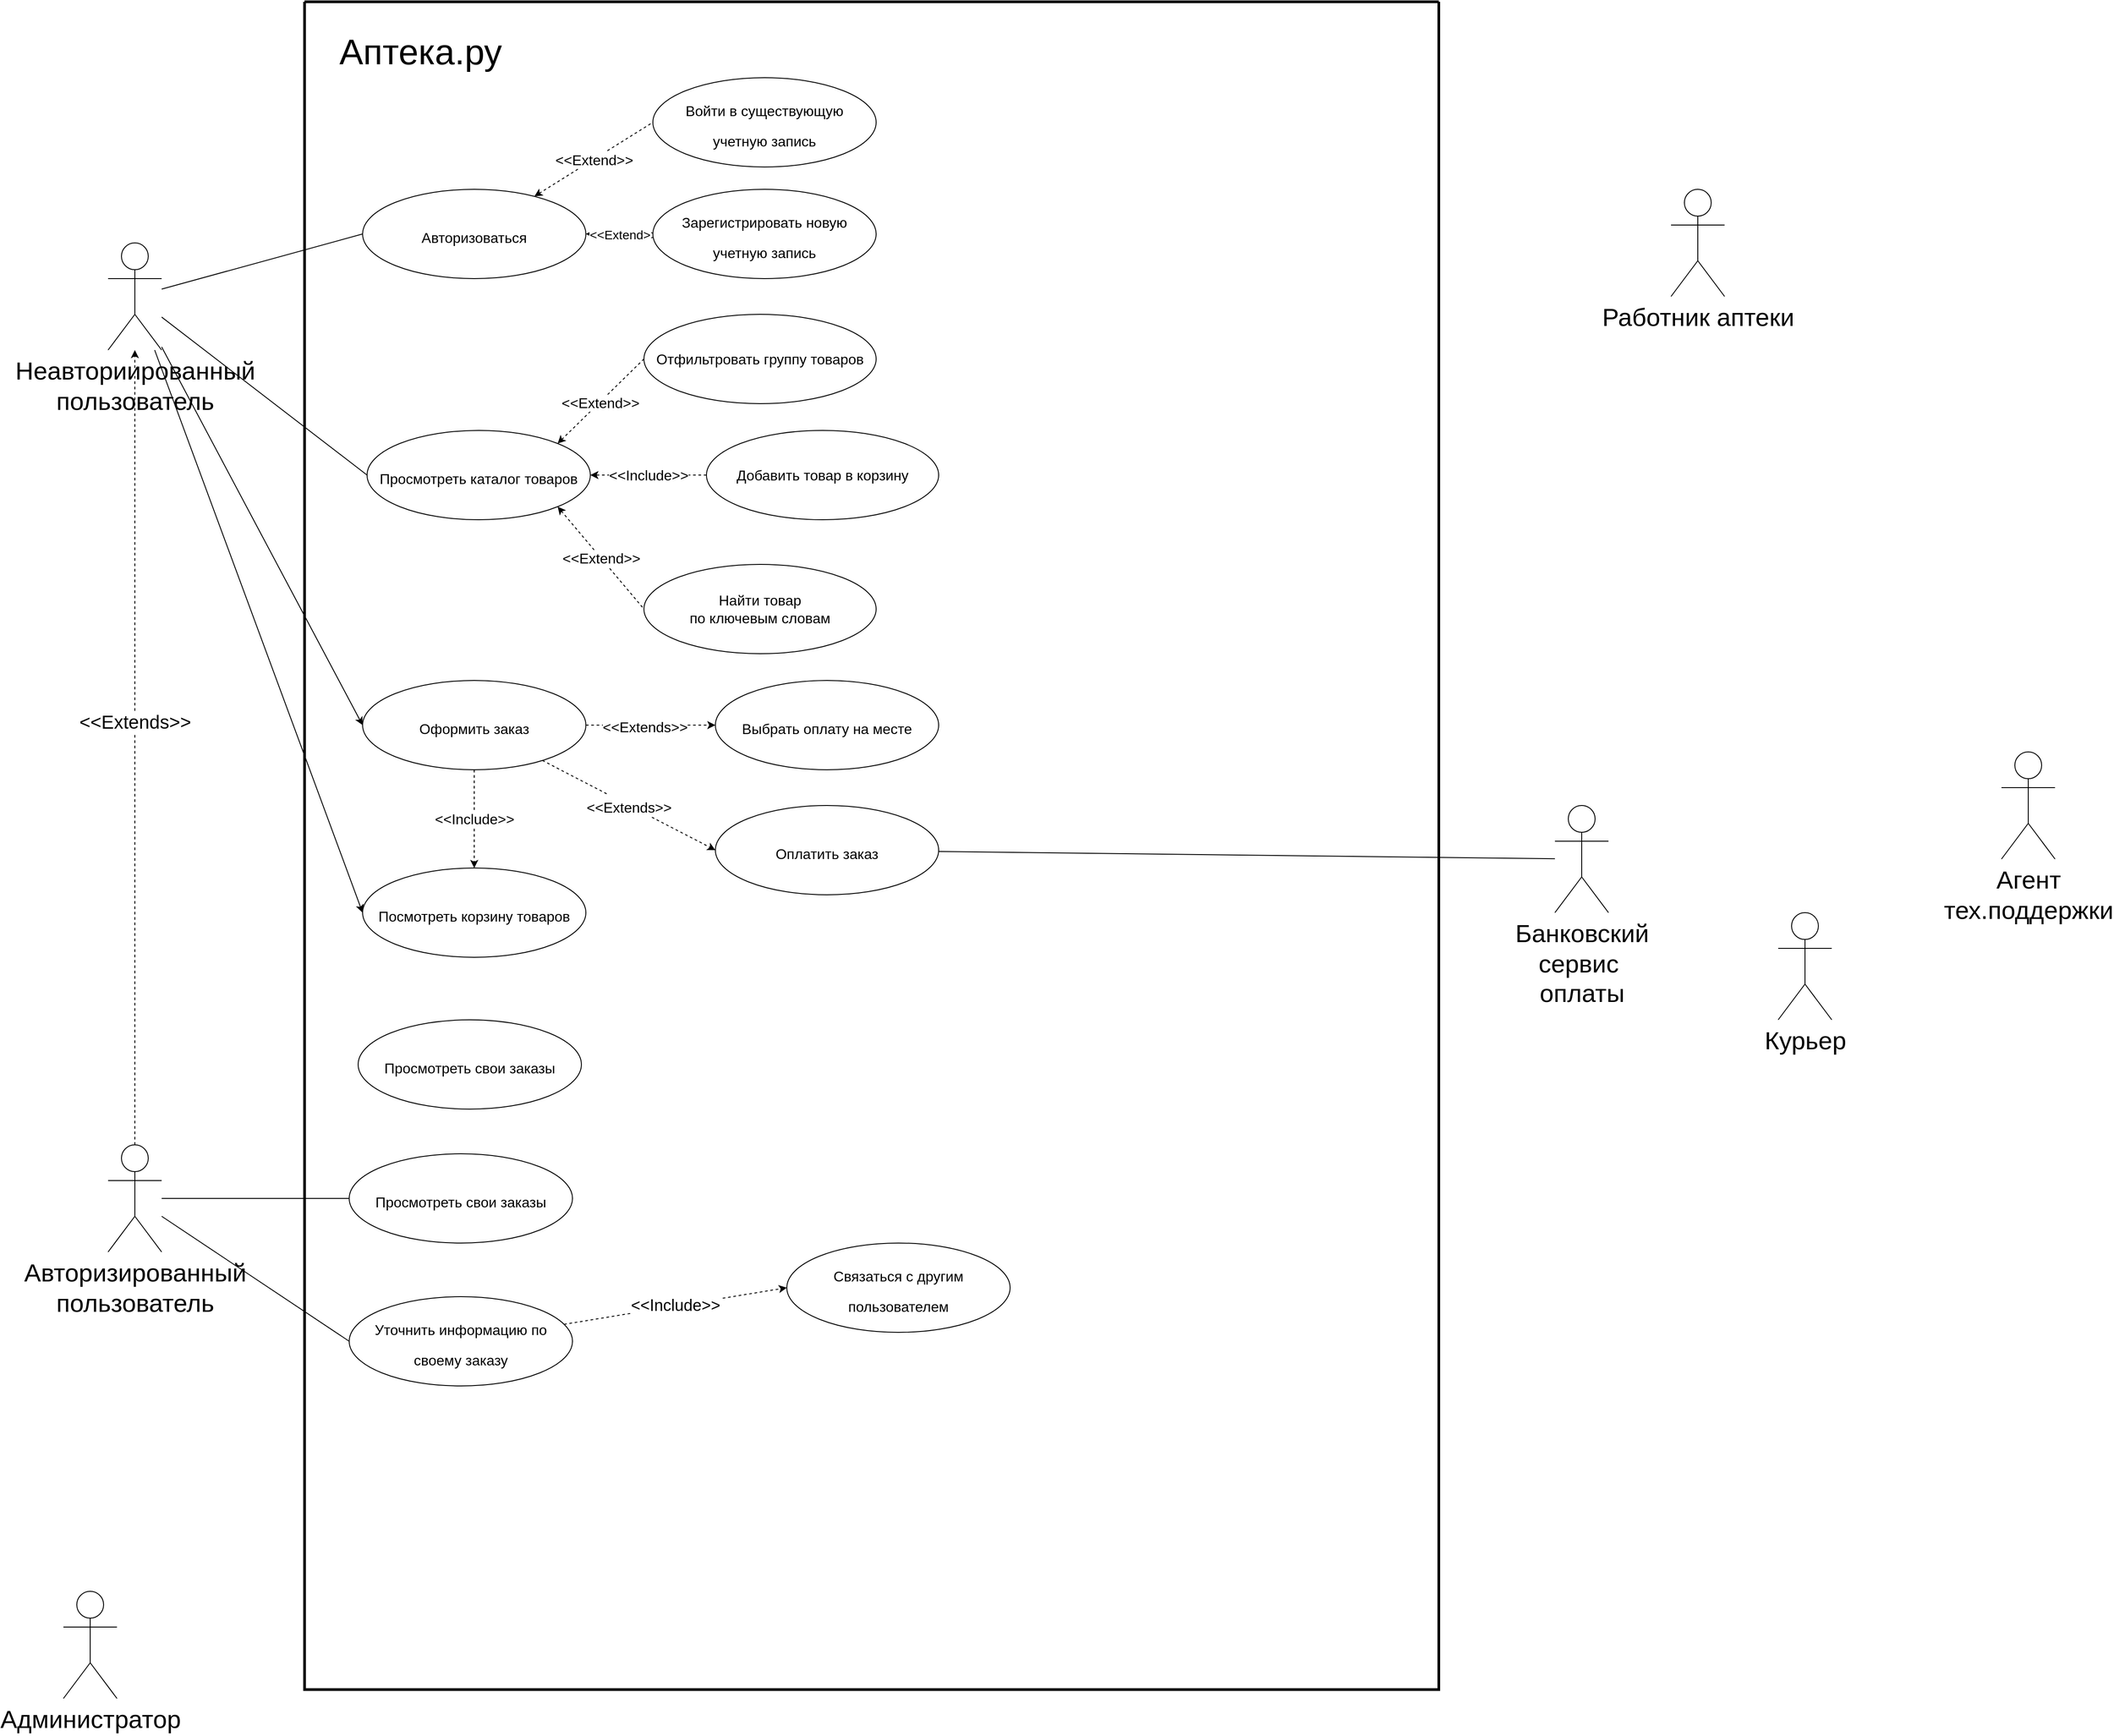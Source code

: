 <mxfile version="20.6.0" type="github">
  <diagram id="BfHHQxl7yQTOUQ45r79P" name="Page-1">
    <mxGraphModel dx="1887" dy="2095" grid="1" gridSize="10" guides="1" tooltips="1" connect="1" arrows="1" fold="1" page="1" pageScale="1" pageWidth="850" pageHeight="1100" math="0" shadow="0">
      <root>
        <mxCell id="0" />
        <mxCell id="1" parent="0" />
        <mxCell id="L2ZxgYpfDoMjbY5Y4h9z-20" style="rounded=0;orthogonalLoop=1;jettySize=auto;html=1;fontSize=16;endArrow=none;endFill=0;entryX=0;entryY=0.5;entryDx=0;entryDy=0;" edge="1" parent="1" source="L2ZxgYpfDoMjbY5Y4h9z-3" target="L2ZxgYpfDoMjbY5Y4h9z-17">
          <mxGeometry relative="1" as="geometry" />
        </mxCell>
        <mxCell id="L2ZxgYpfDoMjbY5Y4h9z-28" style="edgeStyle=none;rounded=0;orthogonalLoop=1;jettySize=auto;html=1;entryX=0;entryY=0.5;entryDx=0;entryDy=0;fontSize=16;startArrow=none;startFill=0;endArrow=classic;endFill=1;" edge="1" parent="1" source="L2ZxgYpfDoMjbY5Y4h9z-3" target="L2ZxgYpfDoMjbY5Y4h9z-26">
          <mxGeometry relative="1" as="geometry" />
        </mxCell>
        <mxCell id="L2ZxgYpfDoMjbY5Y4h9z-32" style="edgeStyle=none;rounded=0;orthogonalLoop=1;jettySize=auto;html=1;entryX=0;entryY=0.5;entryDx=0;entryDy=0;fontSize=16;startArrow=none;startFill=0;endArrow=classic;endFill=1;" edge="1" parent="1" source="L2ZxgYpfDoMjbY5Y4h9z-3" target="L2ZxgYpfDoMjbY5Y4h9z-29">
          <mxGeometry relative="1" as="geometry" />
        </mxCell>
        <mxCell id="L2ZxgYpfDoMjbY5Y4h9z-50" style="edgeStyle=none;rounded=0;orthogonalLoop=1;jettySize=auto;html=1;entryX=0;entryY=0.5;entryDx=0;entryDy=0;fontSize=16;startArrow=none;startFill=0;endArrow=none;endFill=0;" edge="1" parent="1" source="L2ZxgYpfDoMjbY5Y4h9z-3" target="L2ZxgYpfDoMjbY5Y4h9z-47">
          <mxGeometry relative="1" as="geometry" />
        </mxCell>
        <mxCell id="L2ZxgYpfDoMjbY5Y4h9z-3" value="Неавториированный&lt;br&gt;пользователь" style="shape=umlActor;verticalLabelPosition=bottom;verticalAlign=top;html=1;outlineConnect=0;fontSize=28;" vertex="1" parent="1">
          <mxGeometry x="140" y="230" width="60" height="120" as="geometry" />
        </mxCell>
        <mxCell id="L2ZxgYpfDoMjbY5Y4h9z-34" style="edgeStyle=none;rounded=0;orthogonalLoop=1;jettySize=auto;html=1;fontSize=18;startArrow=none;startFill=0;endArrow=classic;endFill=1;dashed=1;" edge="1" parent="1" source="L2ZxgYpfDoMjbY5Y4h9z-4" target="L2ZxgYpfDoMjbY5Y4h9z-3">
          <mxGeometry relative="1" as="geometry" />
        </mxCell>
        <mxCell id="L2ZxgYpfDoMjbY5Y4h9z-35" value="&lt;font style=&quot;font-size: 21px;&quot;&gt;&amp;lt;&amp;lt;Extends&amp;gt;&amp;gt;&lt;/font&gt;" style="edgeLabel;html=1;align=center;verticalAlign=middle;resizable=0;points=[];fontSize=16;" vertex="1" connectable="0" parent="L2ZxgYpfDoMjbY5Y4h9z-34">
          <mxGeometry x="0.195" y="2" relative="1" as="geometry">
            <mxPoint x="2" y="58" as="offset" />
          </mxGeometry>
        </mxCell>
        <mxCell id="L2ZxgYpfDoMjbY5Y4h9z-61" style="edgeStyle=none;rounded=0;orthogonalLoop=1;jettySize=auto;html=1;entryX=0;entryY=0.5;entryDx=0;entryDy=0;fontSize=14;startArrow=none;startFill=0;endArrow=none;endFill=0;" edge="1" parent="1" source="L2ZxgYpfDoMjbY5Y4h9z-4" target="L2ZxgYpfDoMjbY5Y4h9z-60">
          <mxGeometry relative="1" as="geometry" />
        </mxCell>
        <mxCell id="L2ZxgYpfDoMjbY5Y4h9z-62" style="edgeStyle=none;rounded=0;orthogonalLoop=1;jettySize=auto;html=1;entryX=0;entryY=0.5;entryDx=0;entryDy=0;fontSize=14;startArrow=none;startFill=0;endArrow=none;endFill=0;" edge="1" parent="1" source="L2ZxgYpfDoMjbY5Y4h9z-4" target="L2ZxgYpfDoMjbY5Y4h9z-59">
          <mxGeometry relative="1" as="geometry" />
        </mxCell>
        <mxCell id="L2ZxgYpfDoMjbY5Y4h9z-4" value="Авторизированный&lt;br&gt;пользователь" style="shape=umlActor;verticalLabelPosition=bottom;verticalAlign=top;html=1;outlineConnect=0;fontSize=28;" vertex="1" parent="1">
          <mxGeometry x="140" y="1240" width="60" height="120" as="geometry" />
        </mxCell>
        <mxCell id="L2ZxgYpfDoMjbY5Y4h9z-5" value="Администратор" style="shape=umlActor;verticalLabelPosition=bottom;verticalAlign=top;html=1;outlineConnect=0;fontSize=28;" vertex="1" parent="1">
          <mxGeometry x="90" y="1740" width="60" height="120" as="geometry" />
        </mxCell>
        <mxCell id="L2ZxgYpfDoMjbY5Y4h9z-6" value="Курьер" style="shape=umlActor;verticalLabelPosition=bottom;verticalAlign=top;html=1;outlineConnect=0;fontSize=28;" vertex="1" parent="1">
          <mxGeometry x="2010" y="980" width="60" height="120" as="geometry" />
        </mxCell>
        <mxCell id="L2ZxgYpfDoMjbY5Y4h9z-7" value="Агент &lt;br&gt;тех.поддержки" style="shape=umlActor;verticalLabelPosition=bottom;verticalAlign=top;html=1;outlineConnect=0;fontSize=28;" vertex="1" parent="1">
          <mxGeometry x="2260" y="800" width="60" height="120" as="geometry" />
        </mxCell>
        <mxCell id="L2ZxgYpfDoMjbY5Y4h9z-8" value="Работник аптеки" style="shape=umlActor;verticalLabelPosition=bottom;verticalAlign=top;html=1;outlineConnect=0;fontSize=28;" vertex="1" parent="1">
          <mxGeometry x="1890" y="170" width="60" height="120" as="geometry" />
        </mxCell>
        <mxCell id="L2ZxgYpfDoMjbY5Y4h9z-46" style="edgeStyle=none;rounded=0;orthogonalLoop=1;jettySize=auto;html=1;fontSize=16;startArrow=none;startFill=0;endArrow=none;endFill=0;" edge="1" parent="1" source="L2ZxgYpfDoMjbY5Y4h9z-16" target="L2ZxgYpfDoMjbY5Y4h9z-36">
          <mxGeometry relative="1" as="geometry" />
        </mxCell>
        <mxCell id="L2ZxgYpfDoMjbY5Y4h9z-16" value="Банковский&lt;br&gt;сервис&amp;nbsp;&lt;br&gt;оплаты" style="shape=umlActor;verticalLabelPosition=bottom;verticalAlign=top;html=1;outlineConnect=0;fontSize=28;" vertex="1" parent="1">
          <mxGeometry x="1760" y="860" width="60" height="120" as="geometry" />
        </mxCell>
        <mxCell id="L2ZxgYpfDoMjbY5Y4h9z-23" value="&amp;lt;&amp;lt;Extend&amp;gt;&amp;gt;" style="rounded=0;orthogonalLoop=1;jettySize=auto;html=1;entryX=0;entryY=0.5;entryDx=0;entryDy=0;fontSize=16;endArrow=none;endFill=0;exitX=1;exitY=0;exitDx=0;exitDy=0;dashed=1;startArrow=classic;startFill=1;" edge="1" parent="1" source="L2ZxgYpfDoMjbY5Y4h9z-17" target="L2ZxgYpfDoMjbY5Y4h9z-18">
          <mxGeometry x="-0.007" relative="1" as="geometry">
            <mxPoint y="1" as="offset" />
          </mxGeometry>
        </mxCell>
        <mxCell id="L2ZxgYpfDoMjbY5Y4h9z-24" value="&amp;lt;&amp;lt;Extend&amp;gt;&amp;gt;" style="edgeStyle=none;rounded=0;orthogonalLoop=1;jettySize=auto;html=1;fontSize=16;endArrow=none;endFill=0;exitX=1;exitY=1;exitDx=0;exitDy=0;entryX=0;entryY=0.5;entryDx=0;entryDy=0;dashed=1;startArrow=classic;startFill=1;" edge="1" parent="1" source="L2ZxgYpfDoMjbY5Y4h9z-17" target="L2ZxgYpfDoMjbY5Y4h9z-19">
          <mxGeometry relative="1" as="geometry" />
        </mxCell>
        <mxCell id="L2ZxgYpfDoMjbY5Y4h9z-17" value="&lt;font style=&quot;font-size: 16px;&quot;&gt;Просмотреть каталог товаров&lt;/font&gt;" style="ellipse;whiteSpace=wrap;html=1;fontSize=28;" vertex="1" parent="1">
          <mxGeometry x="430" y="440" width="250" height="100" as="geometry" />
        </mxCell>
        <mxCell id="L2ZxgYpfDoMjbY5Y4h9z-18" value="Отфильтровать группу товаров" style="ellipse;whiteSpace=wrap;html=1;fontSize=16;" vertex="1" parent="1">
          <mxGeometry x="740" y="310" width="260" height="100" as="geometry" />
        </mxCell>
        <mxCell id="L2ZxgYpfDoMjbY5Y4h9z-19" value="Найти товар &lt;br&gt;по ключевым словам" style="ellipse;whiteSpace=wrap;html=1;fontSize=16;" vertex="1" parent="1">
          <mxGeometry x="740" y="590" width="260" height="100" as="geometry" />
        </mxCell>
        <mxCell id="L2ZxgYpfDoMjbY5Y4h9z-33" value="&amp;lt;&amp;lt;Include&amp;gt;&amp;gt;" style="edgeStyle=none;rounded=0;orthogonalLoop=1;jettySize=auto;html=1;fontSize=16;startArrow=none;startFill=0;endArrow=classic;endFill=1;dashed=1;" edge="1" parent="1" source="L2ZxgYpfDoMjbY5Y4h9z-26" target="L2ZxgYpfDoMjbY5Y4h9z-29">
          <mxGeometry relative="1" as="geometry" />
        </mxCell>
        <mxCell id="L2ZxgYpfDoMjbY5Y4h9z-38" style="edgeStyle=none;rounded=0;orthogonalLoop=1;jettySize=auto;html=1;entryX=0;entryY=0.5;entryDx=0;entryDy=0;dashed=1;fontSize=21;startArrow=none;startFill=0;endArrow=classic;endFill=1;" edge="1" parent="1" source="L2ZxgYpfDoMjbY5Y4h9z-26" target="L2ZxgYpfDoMjbY5Y4h9z-37">
          <mxGeometry relative="1" as="geometry" />
        </mxCell>
        <mxCell id="L2ZxgYpfDoMjbY5Y4h9z-40" value="&lt;font style=&quot;font-size: 16px;&quot;&gt;&amp;lt;&amp;lt;Extends&amp;gt;&amp;gt;&lt;/font&gt;" style="edgeLabel;html=1;align=center;verticalAlign=middle;resizable=0;points=[];fontSize=21;" vertex="1" connectable="0" parent="L2ZxgYpfDoMjbY5Y4h9z-38">
          <mxGeometry x="0.29" y="-9" relative="1" as="geometry">
            <mxPoint x="-28" y="-9" as="offset" />
          </mxGeometry>
        </mxCell>
        <mxCell id="L2ZxgYpfDoMjbY5Y4h9z-39" value="&lt;font style=&quot;font-size: 16px;&quot;&gt;&amp;lt;&amp;lt;Extends&amp;gt;&amp;gt;&lt;/font&gt;" style="edgeStyle=none;rounded=0;orthogonalLoop=1;jettySize=auto;html=1;entryX=0;entryY=0.5;entryDx=0;entryDy=0;dashed=1;fontSize=21;startArrow=none;startFill=0;endArrow=classic;endFill=1;" edge="1" parent="1" source="L2ZxgYpfDoMjbY5Y4h9z-26" target="L2ZxgYpfDoMjbY5Y4h9z-36">
          <mxGeometry relative="1" as="geometry" />
        </mxCell>
        <mxCell id="L2ZxgYpfDoMjbY5Y4h9z-26" value="&lt;span style=&quot;font-size: 16px;&quot;&gt;Оформить заказ&lt;/span&gt;" style="ellipse;whiteSpace=wrap;html=1;fontSize=28;" vertex="1" parent="1">
          <mxGeometry x="425" y="720" width="250" height="100" as="geometry" />
        </mxCell>
        <mxCell id="L2ZxgYpfDoMjbY5Y4h9z-29" value="&lt;span style=&quot;font-size: 16px;&quot;&gt;Посмотреть корзину товаров&lt;/span&gt;" style="ellipse;whiteSpace=wrap;html=1;fontSize=28;" vertex="1" parent="1">
          <mxGeometry x="425" y="930" width="250" height="100" as="geometry" />
        </mxCell>
        <mxCell id="L2ZxgYpfDoMjbY5Y4h9z-31" value="&amp;lt;&amp;lt;Include&amp;gt;&amp;gt;" style="edgeStyle=none;rounded=0;orthogonalLoop=1;jettySize=auto;html=1;fontSize=16;startArrow=none;startFill=0;endArrow=classic;endFill=1;dashed=1;" edge="1" parent="1" source="L2ZxgYpfDoMjbY5Y4h9z-30" target="L2ZxgYpfDoMjbY5Y4h9z-17">
          <mxGeometry relative="1" as="geometry" />
        </mxCell>
        <mxCell id="L2ZxgYpfDoMjbY5Y4h9z-30" value="Добавить товар в корзину" style="ellipse;whiteSpace=wrap;html=1;fontSize=16;" vertex="1" parent="1">
          <mxGeometry x="810" y="440" width="260" height="100" as="geometry" />
        </mxCell>
        <mxCell id="L2ZxgYpfDoMjbY5Y4h9z-36" value="&lt;span style=&quot;font-size: 16px;&quot;&gt;Оплатить заказ&lt;/span&gt;" style="ellipse;whiteSpace=wrap;html=1;fontSize=28;" vertex="1" parent="1">
          <mxGeometry x="820" y="860" width="250" height="100" as="geometry" />
        </mxCell>
        <mxCell id="L2ZxgYpfDoMjbY5Y4h9z-37" value="&lt;span style=&quot;font-size: 16px;&quot;&gt;Выбрать оплату на месте&lt;/span&gt;" style="ellipse;whiteSpace=wrap;html=1;fontSize=28;" vertex="1" parent="1">
          <mxGeometry x="820" y="720" width="250" height="100" as="geometry" />
        </mxCell>
        <mxCell id="L2ZxgYpfDoMjbY5Y4h9z-52" value="&amp;lt;&amp;lt;Extend&amp;gt;&amp;gt;" style="edgeStyle=none;rounded=0;orthogonalLoop=1;jettySize=auto;html=1;entryX=0;entryY=0.5;entryDx=0;entryDy=0;fontSize=16;startArrow=classic;startFill=1;endArrow=none;endFill=0;dashed=1;" edge="1" parent="1" source="L2ZxgYpfDoMjbY5Y4h9z-47" target="L2ZxgYpfDoMjbY5Y4h9z-48">
          <mxGeometry relative="1" as="geometry" />
        </mxCell>
        <mxCell id="L2ZxgYpfDoMjbY5Y4h9z-54" style="edgeStyle=none;rounded=0;orthogonalLoop=1;jettySize=auto;html=1;dashed=1;fontSize=16;startArrow=classic;startFill=1;endArrow=none;endFill=0;" edge="1" parent="1" source="L2ZxgYpfDoMjbY5Y4h9z-47" target="L2ZxgYpfDoMjbY5Y4h9z-49">
          <mxGeometry relative="1" as="geometry" />
        </mxCell>
        <mxCell id="L2ZxgYpfDoMjbY5Y4h9z-55" value="&lt;font style=&quot;font-size: 14px;&quot;&gt;&amp;lt;&amp;lt;Extend&amp;gt;&amp;gt;&lt;/font&gt;" style="edgeLabel;html=1;align=center;verticalAlign=middle;resizable=0;points=[];fontSize=16;" vertex="1" connectable="0" parent="L2ZxgYpfDoMjbY5Y4h9z-54">
          <mxGeometry x="0.298" relative="1" as="geometry">
            <mxPoint x="-7" as="offset" />
          </mxGeometry>
        </mxCell>
        <mxCell id="L2ZxgYpfDoMjbY5Y4h9z-47" value="&lt;span style=&quot;font-size: 16px;&quot;&gt;Авторизоваться&lt;/span&gt;" style="ellipse;whiteSpace=wrap;html=1;fontSize=28;" vertex="1" parent="1">
          <mxGeometry x="425" y="170" width="250" height="100" as="geometry" />
        </mxCell>
        <mxCell id="L2ZxgYpfDoMjbY5Y4h9z-48" value="&lt;span style=&quot;font-size: 16px;&quot;&gt;Войти в существующую&lt;br&gt;учетную запись&lt;br&gt;&lt;/span&gt;" style="ellipse;whiteSpace=wrap;html=1;fontSize=28;" vertex="1" parent="1">
          <mxGeometry x="750" y="45" width="250" height="100" as="geometry" />
        </mxCell>
        <mxCell id="L2ZxgYpfDoMjbY5Y4h9z-56" value="" style="swimlane;startSize=0;fontSize=11;strokeWidth=3;" vertex="1" parent="1">
          <mxGeometry x="360" y="-40" width="1270" height="1890" as="geometry" />
        </mxCell>
        <mxCell id="L2ZxgYpfDoMjbY5Y4h9z-2" value="&lt;font style=&quot;font-size: 40px;&quot;&gt;Аптека.ру&lt;/font&gt;" style="text;html=1;strokeColor=none;fillColor=none;align=center;verticalAlign=middle;whiteSpace=wrap;rounded=0;" vertex="1" parent="L2ZxgYpfDoMjbY5Y4h9z-56">
          <mxGeometry x="100" y="40" width="60" height="30" as="geometry" />
        </mxCell>
        <mxCell id="L2ZxgYpfDoMjbY5Y4h9z-49" value="&lt;span style=&quot;font-size: 16px;&quot;&gt;Зарегистрировать новую&lt;br&gt;учетную запись&lt;br&gt;&lt;/span&gt;" style="ellipse;whiteSpace=wrap;html=1;fontSize=28;" vertex="1" parent="L2ZxgYpfDoMjbY5Y4h9z-56">
          <mxGeometry x="390" y="210" width="250" height="100" as="geometry" />
        </mxCell>
        <mxCell id="L2ZxgYpfDoMjbY5Y4h9z-58" value="&lt;span style=&quot;font-size: 16px;&quot;&gt;Связаться с другим пользователем&lt;/span&gt;" style="ellipse;whiteSpace=wrap;html=1;fontSize=28;" vertex="1" parent="L2ZxgYpfDoMjbY5Y4h9z-56">
          <mxGeometry x="540" y="1390" width="250" height="100" as="geometry" />
        </mxCell>
        <mxCell id="L2ZxgYpfDoMjbY5Y4h9z-59" value="&lt;span style=&quot;font-size: 16px;&quot;&gt;Просмотреть свои заказы&lt;/span&gt;" style="ellipse;whiteSpace=wrap;html=1;fontSize=28;" vertex="1" parent="L2ZxgYpfDoMjbY5Y4h9z-56">
          <mxGeometry x="50" y="1290" width="250" height="100" as="geometry" />
        </mxCell>
        <mxCell id="L2ZxgYpfDoMjbY5Y4h9z-63" value="&lt;font style=&quot;font-size: 18px;&quot;&gt;&amp;lt;&amp;lt;Include&amp;gt;&amp;gt;&lt;/font&gt;" style="edgeStyle=none;rounded=0;orthogonalLoop=1;jettySize=auto;html=1;entryX=0;entryY=0.5;entryDx=0;entryDy=0;fontSize=14;startArrow=none;startFill=0;endArrow=classic;endFill=1;dashed=1;" edge="1" parent="L2ZxgYpfDoMjbY5Y4h9z-56" source="L2ZxgYpfDoMjbY5Y4h9z-60" target="L2ZxgYpfDoMjbY5Y4h9z-58">
          <mxGeometry relative="1" as="geometry" />
        </mxCell>
        <mxCell id="L2ZxgYpfDoMjbY5Y4h9z-60" value="&lt;span style=&quot;font-size: 16px;&quot;&gt;Уточнить информацию по&lt;br&gt;своему заказу&lt;br&gt;&lt;/span&gt;" style="ellipse;whiteSpace=wrap;html=1;fontSize=28;" vertex="1" parent="L2ZxgYpfDoMjbY5Y4h9z-56">
          <mxGeometry x="50" y="1450" width="250" height="100" as="geometry" />
        </mxCell>
        <mxCell id="L2ZxgYpfDoMjbY5Y4h9z-64" value="&lt;span style=&quot;font-size: 16px;&quot;&gt;Просмотреть свои заказы&lt;/span&gt;" style="ellipse;whiteSpace=wrap;html=1;fontSize=28;" vertex="1" parent="L2ZxgYpfDoMjbY5Y4h9z-56">
          <mxGeometry x="60" y="1140" width="250" height="100" as="geometry" />
        </mxCell>
      </root>
    </mxGraphModel>
  </diagram>
</mxfile>
